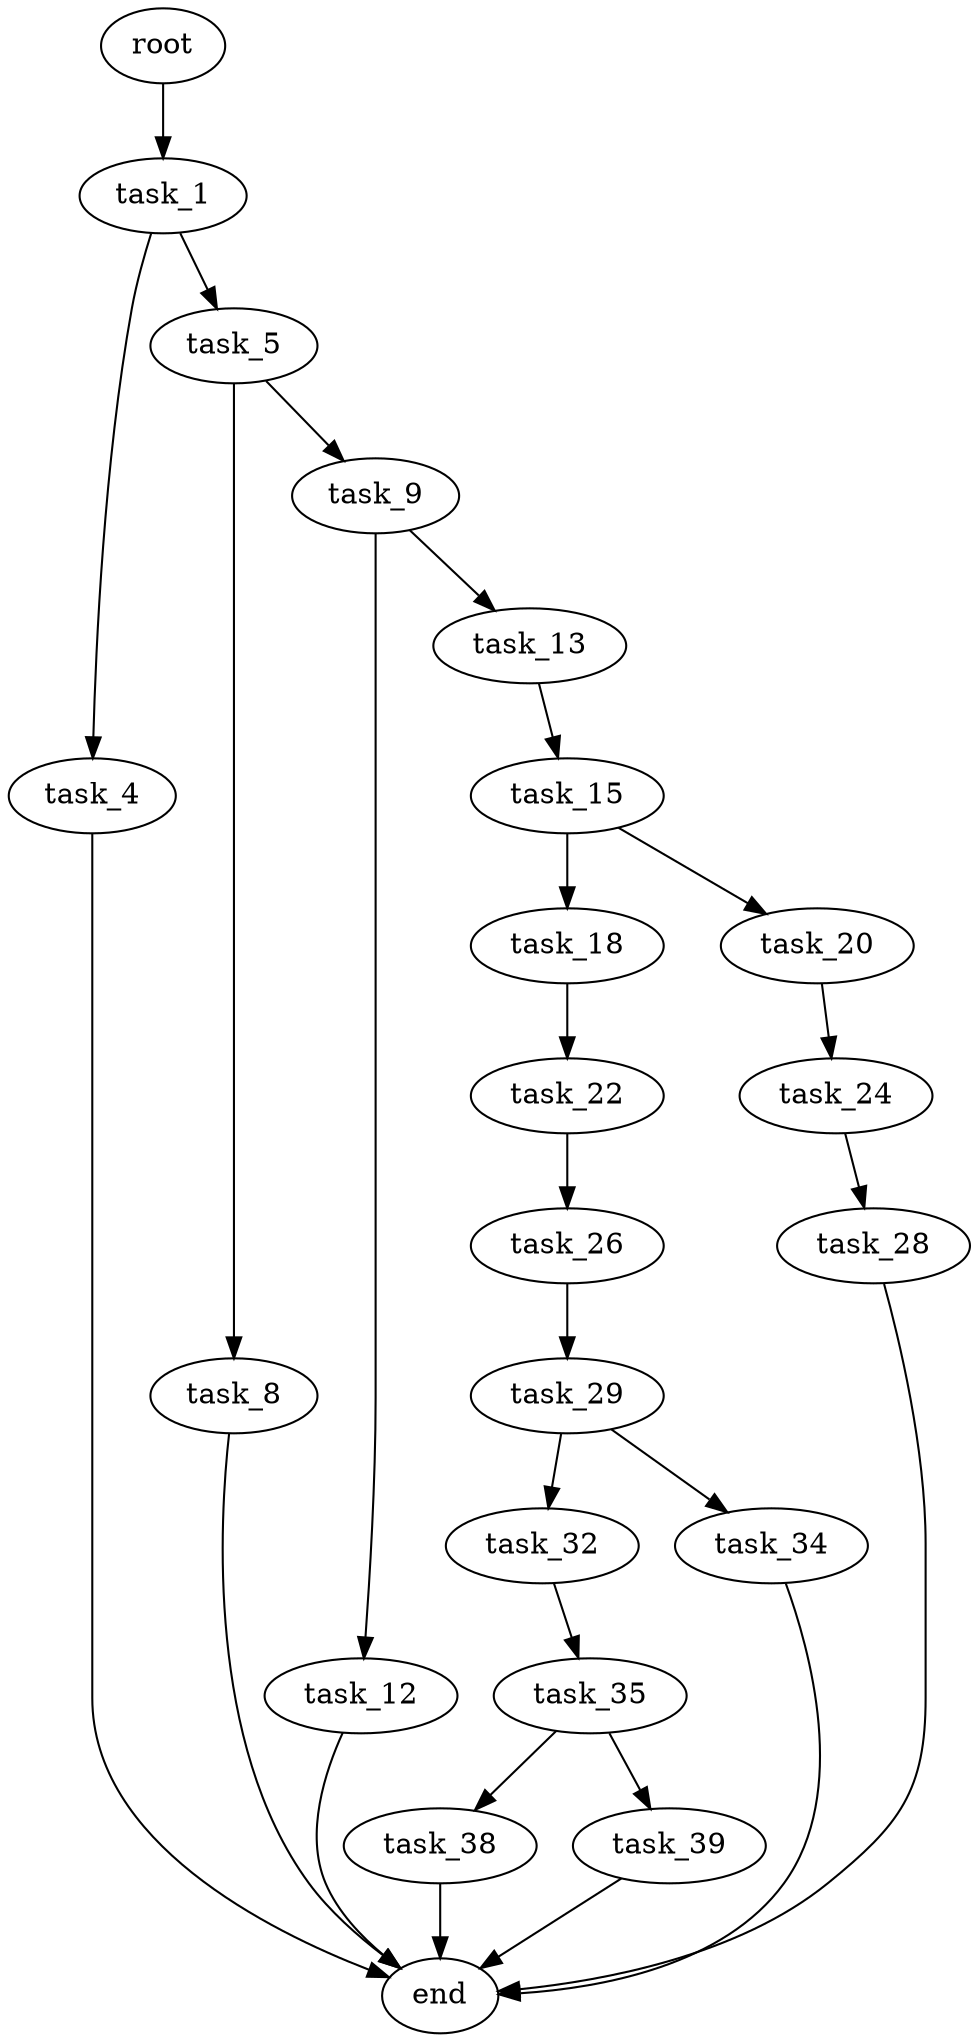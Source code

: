 digraph G {
  root [size="0.000000"];
  task_1 [size="120707601001.000000"];
  task_4 [size="216245951498.000000"];
  task_5 [size="396514072354.000000"];
  end [size="0.000000"];
  task_8 [size="8589934592.000000"];
  task_9 [size="859594767797.000000"];
  task_12 [size="185733115192.000000"];
  task_13 [size="782757789696.000000"];
  task_15 [size="1073741824000.000000"];
  task_18 [size="28991029248.000000"];
  task_20 [size="11808755994.000000"];
  task_22 [size="231928233984.000000"];
  task_24 [size="231928233984.000000"];
  task_26 [size="68719476736.000000"];
  task_28 [size="326300842.000000"];
  task_29 [size="1305073656712.000000"];
  task_32 [size="134217728000.000000"];
  task_34 [size="19216914438.000000"];
  task_35 [size="1073741824000.000000"];
  task_38 [size="14325100219.000000"];
  task_39 [size="456478126655.000000"];

  root -> task_1 [size="1.000000"];
  task_1 -> task_4 [size="411041792.000000"];
  task_1 -> task_5 [size="411041792.000000"];
  task_4 -> end [size="1.000000"];
  task_5 -> task_8 [size="301989888.000000"];
  task_5 -> task_9 [size="301989888.000000"];
  task_8 -> end [size="1.000000"];
  task_9 -> task_12 [size="679477248.000000"];
  task_9 -> task_13 [size="679477248.000000"];
  task_12 -> end [size="1.000000"];
  task_13 -> task_15 [size="679477248.000000"];
  task_15 -> task_18 [size="838860800.000000"];
  task_15 -> task_20 [size="838860800.000000"];
  task_18 -> task_22 [size="75497472.000000"];
  task_20 -> task_24 [size="411041792.000000"];
  task_22 -> task_26 [size="301989888.000000"];
  task_24 -> task_28 [size="301989888.000000"];
  task_26 -> task_29 [size="134217728.000000"];
  task_28 -> end [size="1.000000"];
  task_29 -> task_32 [size="838860800.000000"];
  task_29 -> task_34 [size="838860800.000000"];
  task_32 -> task_35 [size="209715200.000000"];
  task_34 -> end [size="1.000000"];
  task_35 -> task_38 [size="838860800.000000"];
  task_35 -> task_39 [size="838860800.000000"];
  task_38 -> end [size="1.000000"];
  task_39 -> end [size="1.000000"];
}
